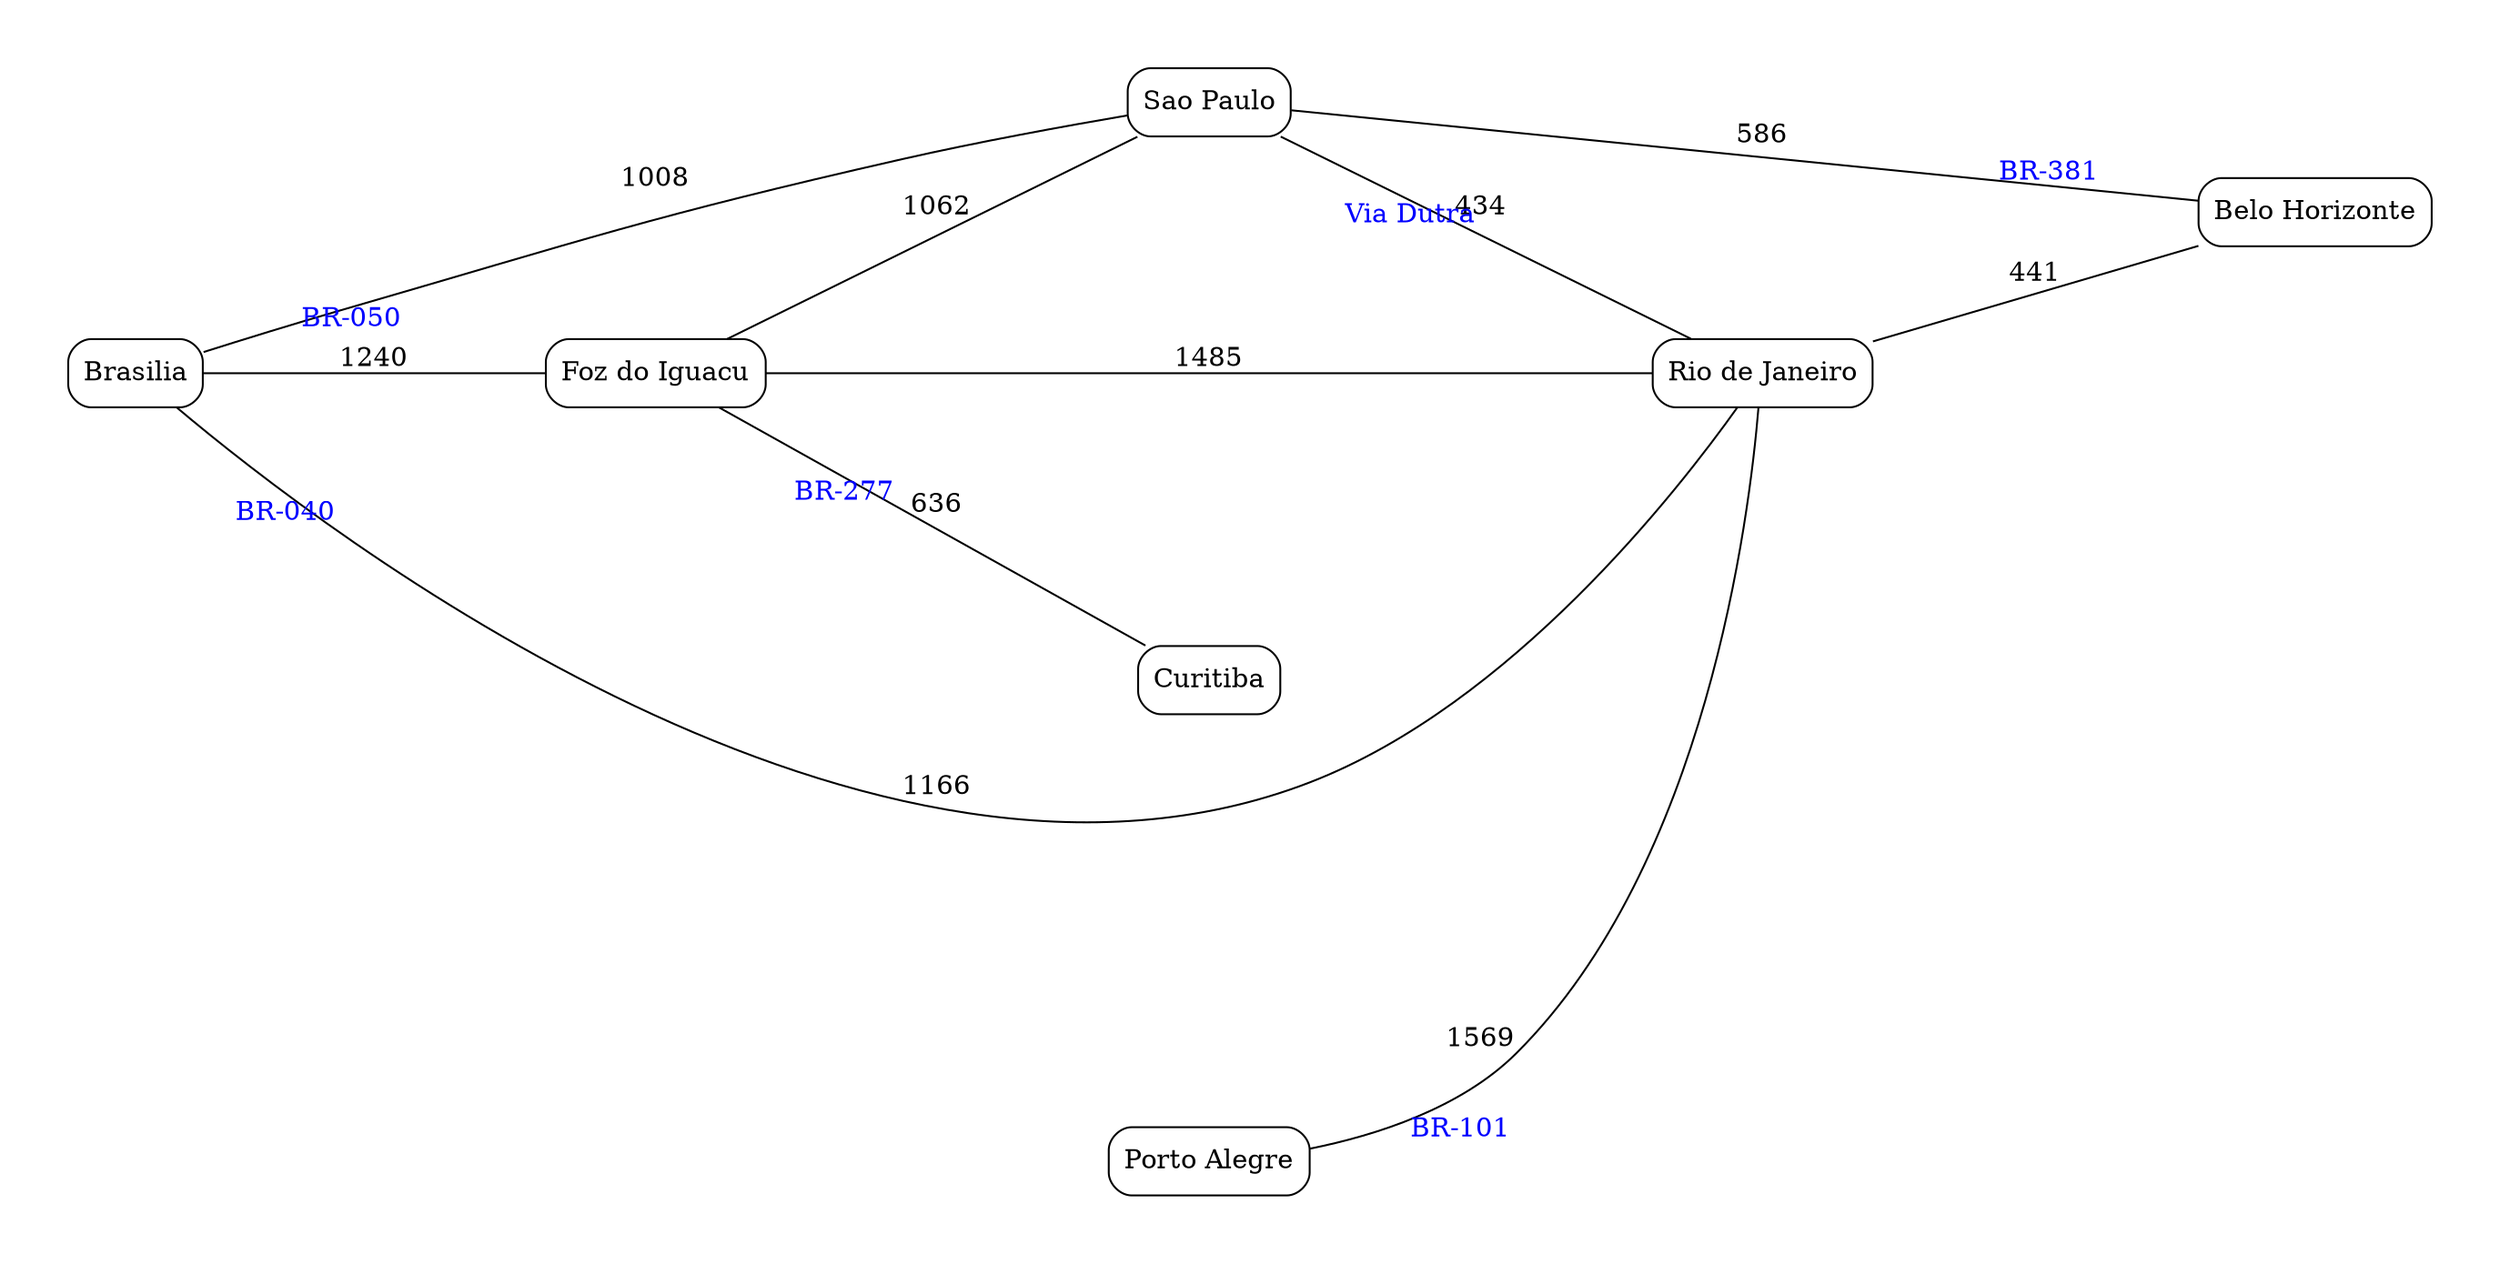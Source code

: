 strict graph {
	graph [pad="0.5", nodesep="1", ranksep="2"]
	rankdir=LR;
node[style=rounded];
	"Brasilia" [shape=box];
	"Sao Paulo" [shape=box];
	"Foz do Iguacu" [shape=box];
	"Rio de Janeiro" [shape=box];
	"Curitiba" [shape=box];
	"Porto Alegre" [shape=box];
	"Belo Horizonte" [shape=box];

	"Brasilia" -- "Sao Paulo"[label="1008",labelfontcolor=black];
	"Brasilia" -- "Sao Paulo"[taillabel="BR-050",labeldistance=8,labelfontcolor=blue,labelangle=-5];

	"Brasilia" -- "Foz do Iguacu"[label="1240",labelfontcolor=black];
	"Brasilia" -- "Foz do Iguacu"[taillabel=" ",labeldistance=8,labelfontcolor=blue,labelangle=-5];

	"Brasilia" -- "Rio de Janeiro"[label="1166",labelfontcolor=black];
	"Brasilia" -- "Rio de Janeiro"[taillabel="BR-040",labeldistance=8,labelfontcolor=blue,labelangle=-5];

	"Sao Paulo" -- "Rio de Janeiro"[label="434",labelfontcolor=black];
	"Sao Paulo" -- "Rio de Janeiro"[taillabel="Via Dutra",labeldistance=8,labelfontcolor=blue,labelangle=-5];

	"Foz do Iguacu" -- "Sao Paulo"[label="1062",labelfontcolor=black];
	"Foz do Iguacu" -- "Sao Paulo"[taillabel=" ",labeldistance=8,labelfontcolor=blue,labelangle=-5];

	"Foz do Iguacu" -- "Rio de Janeiro"[label="1485",labelfontcolor=black];
	"Foz do Iguacu" -- "Rio de Janeiro"[taillabel=" ",labeldistance=8,labelfontcolor=blue,labelangle=-5];

	"Foz do Iguacu" -- "Curitiba"[label="636",labelfontcolor=black];
	"Foz do Iguacu" -- "Curitiba"[taillabel="BR-277",labeldistance=8,labelfontcolor=blue,labelangle=-5];

	"Rio de Janeiro" -- "Belo Horizonte"[label="441",labelfontcolor=black];
	"Rio de Janeiro" -- "Belo Horizonte"[taillabel=" ",labeldistance=8,labelfontcolor=blue,labelangle=-5];

	"Porto Alegre" -- "Rio de Janeiro"[label="1569",labelfontcolor=black];
	"Porto Alegre" -- "Rio de Janeiro"[taillabel="BR-101",labeldistance=8,labelfontcolor=blue,labelangle=-5];

	"Belo Horizonte" -- "Sao Paulo"[label="586",labelfontcolor=black];
	"Belo Horizonte" -- "Sao Paulo"[taillabel="BR-381",labeldistance=8,labelfontcolor=blue,labelangle=-5];
}